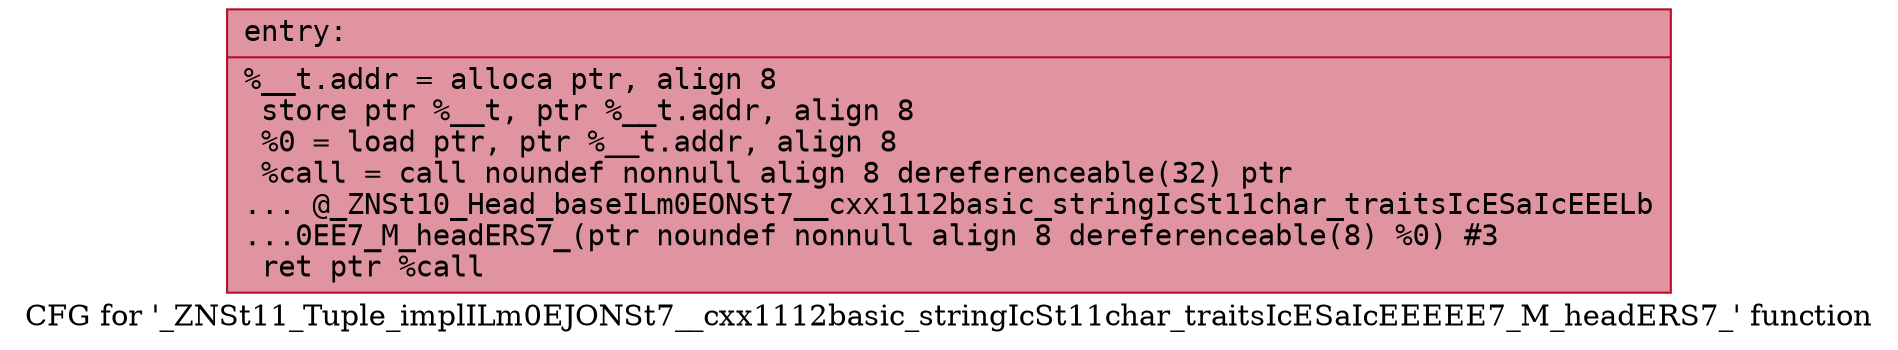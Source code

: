 digraph "CFG for '_ZNSt11_Tuple_implILm0EJONSt7__cxx1112basic_stringIcSt11char_traitsIcESaIcEEEEE7_M_headERS7_' function" {
	label="CFG for '_ZNSt11_Tuple_implILm0EJONSt7__cxx1112basic_stringIcSt11char_traitsIcESaIcEEEEE7_M_headERS7_' function";

	Node0x556bfea1d0b0 [shape=record,color="#b70d28ff", style=filled, fillcolor="#b70d2870" fontname="Courier",label="{entry:\l|  %__t.addr = alloca ptr, align 8\l  store ptr %__t, ptr %__t.addr, align 8\l  %0 = load ptr, ptr %__t.addr, align 8\l  %call = call noundef nonnull align 8 dereferenceable(32) ptr\l... @_ZNSt10_Head_baseILm0EONSt7__cxx1112basic_stringIcSt11char_traitsIcESaIcEEELb\l...0EE7_M_headERS7_(ptr noundef nonnull align 8 dereferenceable(8) %0) #3\l  ret ptr %call\l}"];
}
